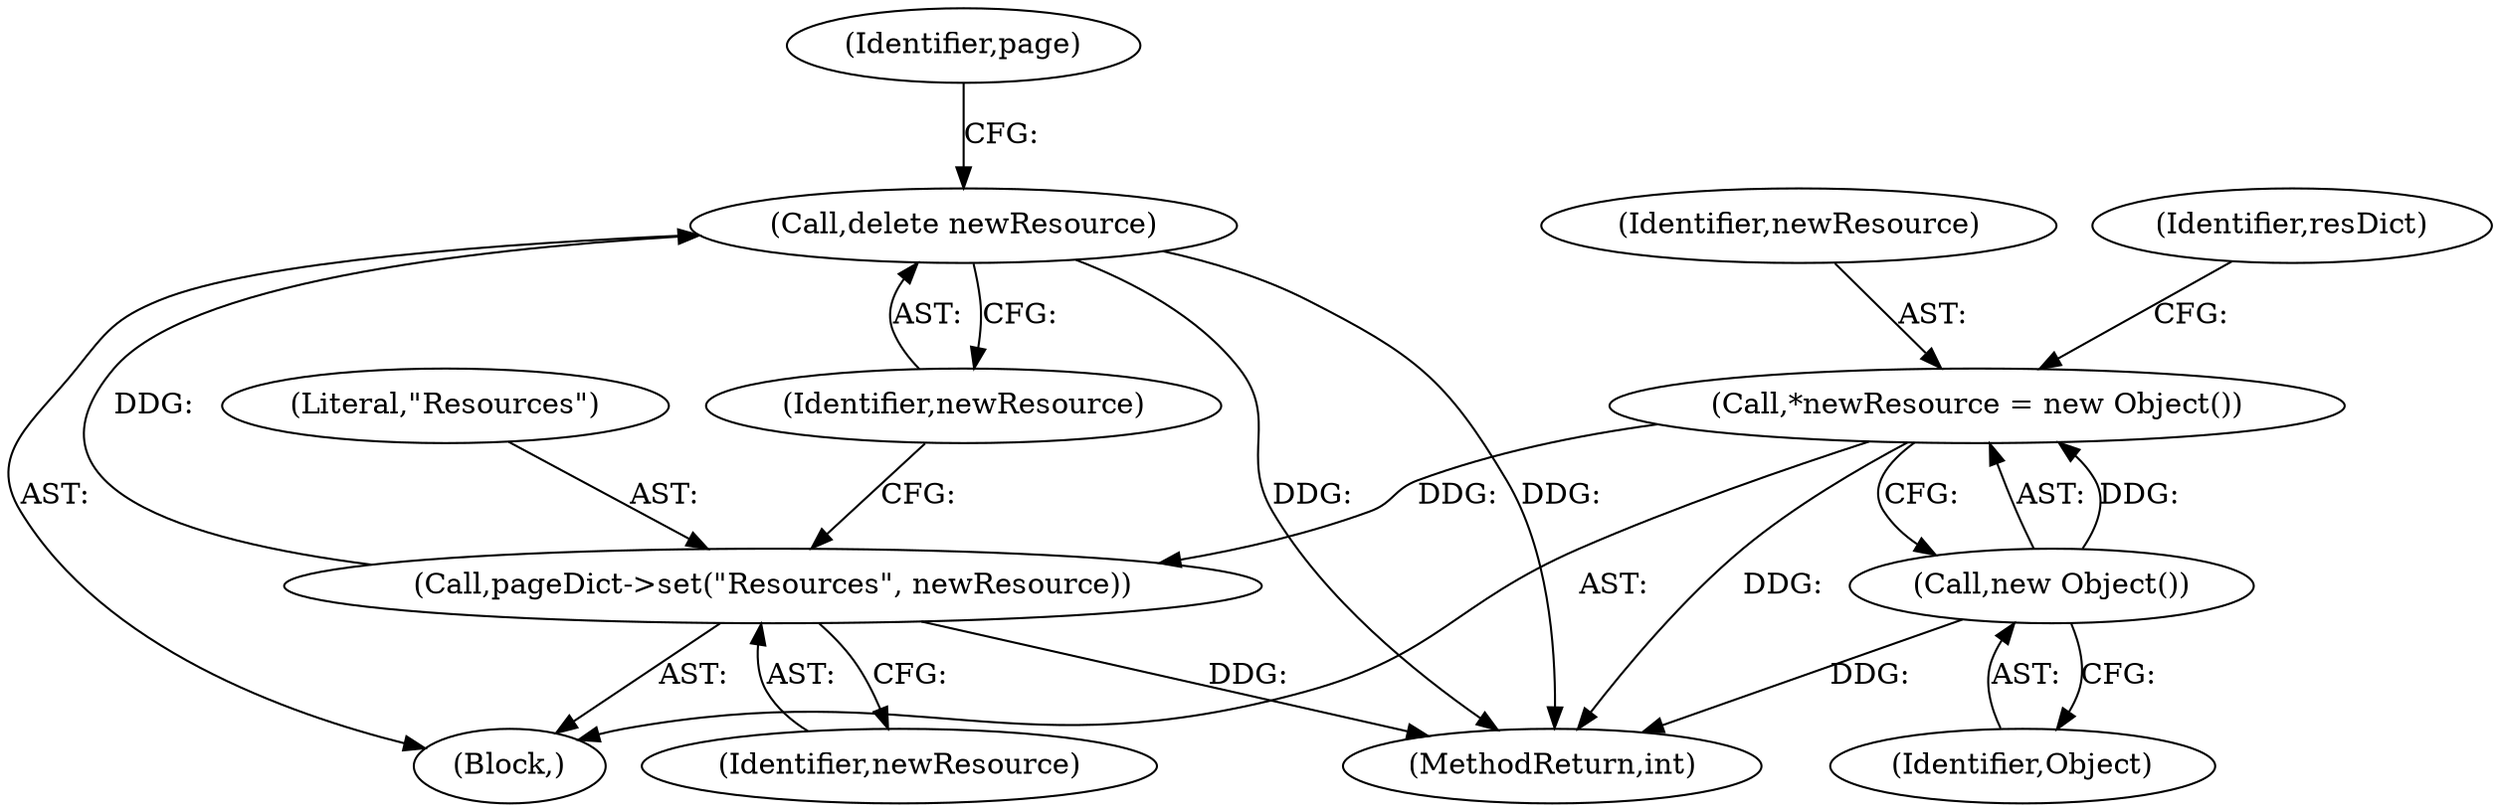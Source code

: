 digraph "0_poppler_5c9b08a875b07853be6c44e43ff5f7f059df666a@API" {
"1000669" [label="(Call,delete newResource)"];
"1000666" [label="(Call,pageDict->set(\"Resources\", newResource))"];
"1000660" [label="(Call,*newResource = new Object())"];
"1000662" [label="(Call,new Object())"];
"1001120" [label="(MethodReturn,int)"];
"1000669" [label="(Call,delete newResource)"];
"1000658" [label="(Block,)"];
"1000663" [label="(Identifier,Object)"];
"1000661" [label="(Identifier,newResource)"];
"1000672" [label="(Identifier,page)"];
"1000668" [label="(Identifier,newResource)"];
"1000667" [label="(Literal,\"Resources\")"];
"1000660" [label="(Call,*newResource = new Object())"];
"1000670" [label="(Identifier,newResource)"];
"1000665" [label="(Identifier,resDict)"];
"1000662" [label="(Call,new Object())"];
"1000666" [label="(Call,pageDict->set(\"Resources\", newResource))"];
"1000669" -> "1000658"  [label="AST: "];
"1000669" -> "1000670"  [label="CFG: "];
"1000670" -> "1000669"  [label="AST: "];
"1000672" -> "1000669"  [label="CFG: "];
"1000669" -> "1001120"  [label="DDG: "];
"1000669" -> "1001120"  [label="DDG: "];
"1000666" -> "1000669"  [label="DDG: "];
"1000666" -> "1000658"  [label="AST: "];
"1000666" -> "1000668"  [label="CFG: "];
"1000667" -> "1000666"  [label="AST: "];
"1000668" -> "1000666"  [label="AST: "];
"1000670" -> "1000666"  [label="CFG: "];
"1000666" -> "1001120"  [label="DDG: "];
"1000660" -> "1000666"  [label="DDG: "];
"1000660" -> "1000658"  [label="AST: "];
"1000660" -> "1000662"  [label="CFG: "];
"1000661" -> "1000660"  [label="AST: "];
"1000662" -> "1000660"  [label="AST: "];
"1000665" -> "1000660"  [label="CFG: "];
"1000660" -> "1001120"  [label="DDG: "];
"1000662" -> "1000660"  [label="DDG: "];
"1000662" -> "1000663"  [label="CFG: "];
"1000663" -> "1000662"  [label="AST: "];
"1000662" -> "1001120"  [label="DDG: "];
}
